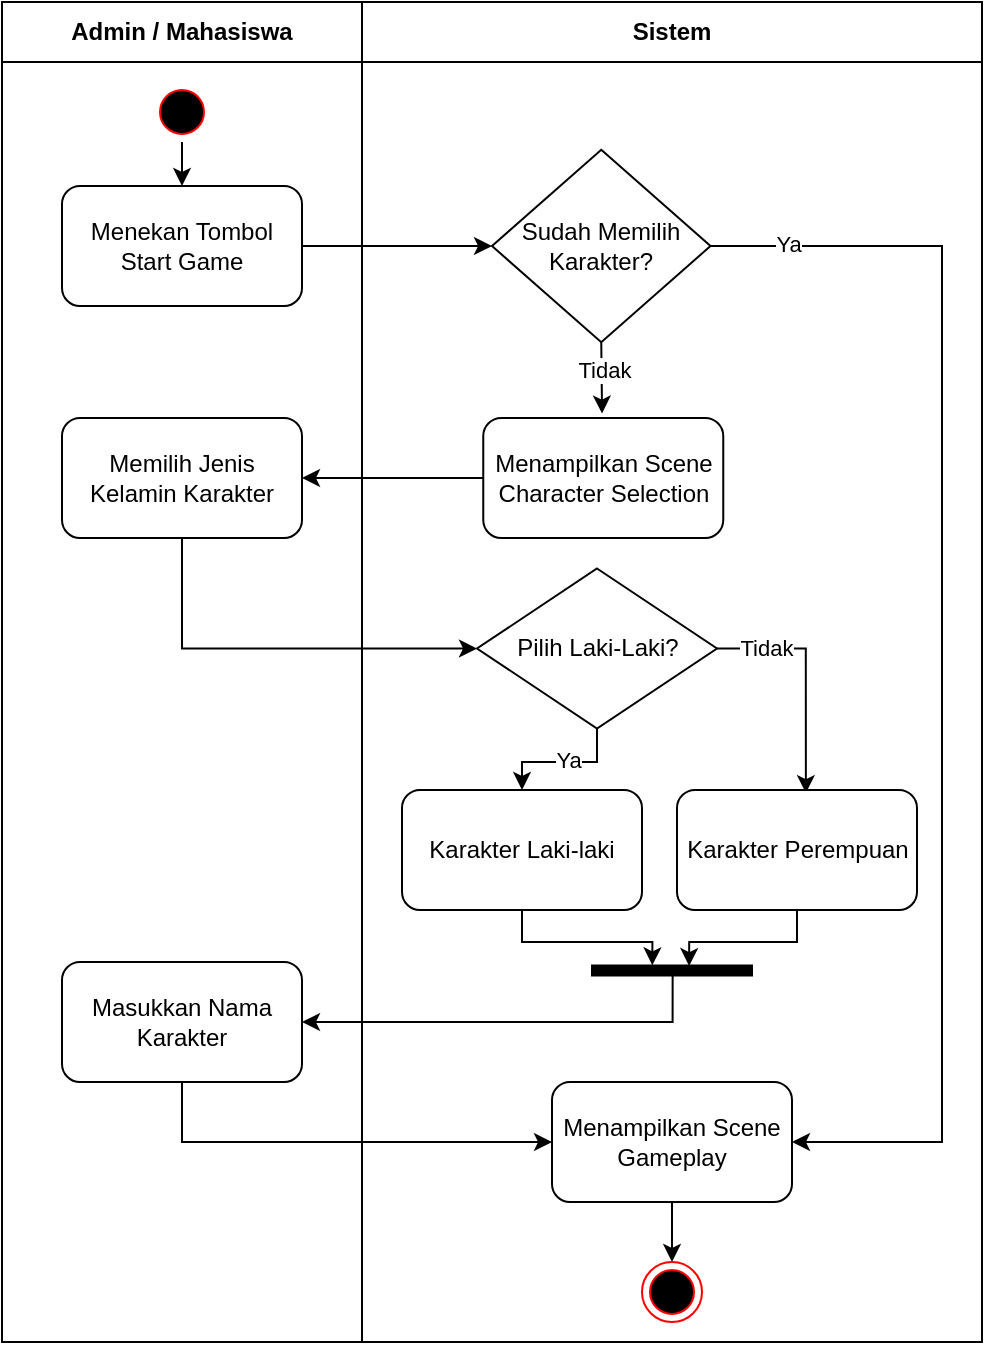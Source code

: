 <mxfile version="24.7.7">
  <diagram name="Halaman-1" id="AOndqH0SW7Roz-42Ylwh">
    <mxGraphModel dx="607" dy="323" grid="1" gridSize="10" guides="1" tooltips="1" connect="1" arrows="1" fold="1" page="1" pageScale="1" pageWidth="827" pageHeight="1169" math="0" shadow="0">
      <root>
        <mxCell id="0" />
        <mxCell id="1" parent="0" />
        <mxCell id="6zPgrm4AGDM5buIm8YUo-1" value="Admin / Mahasiswa" style="swimlane;whiteSpace=wrap;html=1;startSize=30;" parent="1" vertex="1">
          <mxGeometry x="50" y="20" width="180" height="670" as="geometry" />
        </mxCell>
        <mxCell id="6zPgrm4AGDM5buIm8YUo-2" style="edgeStyle=orthogonalEdgeStyle;rounded=0;orthogonalLoop=1;jettySize=auto;html=1;entryX=0.5;entryY=0;entryDx=0;entryDy=0;" parent="6zPgrm4AGDM5buIm8YUo-1" source="6zPgrm4AGDM5buIm8YUo-3" target="015KkxPmyVoNFCjr6EXJ-2" edge="1">
          <mxGeometry relative="1" as="geometry">
            <mxPoint x="95" y="110" as="targetPoint" />
          </mxGeometry>
        </mxCell>
        <mxCell id="6zPgrm4AGDM5buIm8YUo-3" value="" style="ellipse;html=1;shape=startState;fillColor=#000000;strokeColor=#ff0000;" parent="6zPgrm4AGDM5buIm8YUo-1" vertex="1">
          <mxGeometry x="75" y="40" width="30" height="30" as="geometry" />
        </mxCell>
        <mxCell id="015KkxPmyVoNFCjr6EXJ-2" value="Menekan Tombol Start Game" style="whiteSpace=wrap;html=1;rounded=1;" parent="6zPgrm4AGDM5buIm8YUo-1" vertex="1">
          <mxGeometry x="30" y="92" width="120" height="60" as="geometry" />
        </mxCell>
        <mxCell id="015KkxPmyVoNFCjr6EXJ-3" value="Memilih Jenis Kelamin Karakter" style="whiteSpace=wrap;html=1;rounded=1;" parent="6zPgrm4AGDM5buIm8YUo-1" vertex="1">
          <mxGeometry x="30" y="208" width="120" height="60" as="geometry" />
        </mxCell>
        <mxCell id="015KkxPmyVoNFCjr6EXJ-5" value="Masukkan Nama Karakter" style="whiteSpace=wrap;html=1;rounded=1;" parent="6zPgrm4AGDM5buIm8YUo-1" vertex="1">
          <mxGeometry x="30" y="480" width="120" height="60" as="geometry" />
        </mxCell>
        <mxCell id="6zPgrm4AGDM5buIm8YUo-6" value="Sistem" style="swimlane;whiteSpace=wrap;html=1;startSize=30;" parent="1" vertex="1">
          <mxGeometry x="230" y="20" width="310" height="670" as="geometry" />
        </mxCell>
        <mxCell id="015KkxPmyVoNFCjr6EXJ-7" style="edgeStyle=orthogonalEdgeStyle;rounded=0;orthogonalLoop=1;jettySize=auto;html=1;entryX=1;entryY=0.5;entryDx=0;entryDy=0;exitX=1;exitY=0.5;exitDx=0;exitDy=0;" parent="6zPgrm4AGDM5buIm8YUo-6" source="015KkxPmyVoNFCjr6EXJ-9" target="015KkxPmyVoNFCjr6EXJ-11" edge="1">
          <mxGeometry relative="1" as="geometry">
            <Array as="points">
              <mxPoint x="290" y="122" />
              <mxPoint x="290" y="570" />
            </Array>
            <mxPoint x="220" y="160" as="sourcePoint" />
          </mxGeometry>
        </mxCell>
        <mxCell id="015KkxPmyVoNFCjr6EXJ-8" value="Ya" style="edgeLabel;html=1;align=center;verticalAlign=middle;resizable=0;points=[];" parent="015KkxPmyVoNFCjr6EXJ-7" vertex="1" connectable="0">
          <mxGeometry x="-0.88" y="1" relative="1" as="geometry">
            <mxPoint as="offset" />
          </mxGeometry>
        </mxCell>
        <mxCell id="015KkxPmyVoNFCjr6EXJ-9" value="Sudah Memilih Karakter?" style="rhombus;whiteSpace=wrap;html=1;" parent="6zPgrm4AGDM5buIm8YUo-6" vertex="1">
          <mxGeometry x="65" y="73.87" width="109.26" height="96.25" as="geometry" />
        </mxCell>
        <mxCell id="015KkxPmyVoNFCjr6EXJ-10" value="Menampilkan Scene Character Selection" style="whiteSpace=wrap;html=1;rounded=1;" parent="6zPgrm4AGDM5buIm8YUo-6" vertex="1">
          <mxGeometry x="60.63" y="208" width="120" height="60" as="geometry" />
        </mxCell>
        <mxCell id="015KkxPmyVoNFCjr6EXJ-35" style="edgeStyle=orthogonalEdgeStyle;rounded=0;orthogonalLoop=1;jettySize=auto;html=1;entryX=0.5;entryY=0;entryDx=0;entryDy=0;" parent="6zPgrm4AGDM5buIm8YUo-6" source="015KkxPmyVoNFCjr6EXJ-11" target="015KkxPmyVoNFCjr6EXJ-24" edge="1">
          <mxGeometry relative="1" as="geometry" />
        </mxCell>
        <mxCell id="015KkxPmyVoNFCjr6EXJ-11" value="Menampilkan Scene Gameplay" style="whiteSpace=wrap;html=1;rounded=1;" parent="6zPgrm4AGDM5buIm8YUo-6" vertex="1">
          <mxGeometry x="95" y="540" width="120" height="60" as="geometry" />
        </mxCell>
        <mxCell id="015KkxPmyVoNFCjr6EXJ-12" style="rounded=0;orthogonalLoop=1;jettySize=auto;html=1;exitX=0.5;exitY=1;exitDx=0;exitDy=0;entryX=0.495;entryY=-0.037;entryDx=0;entryDy=0;entryPerimeter=0;" parent="6zPgrm4AGDM5buIm8YUo-6" source="015KkxPmyVoNFCjr6EXJ-9" target="015KkxPmyVoNFCjr6EXJ-10" edge="1">
          <mxGeometry relative="1" as="geometry" />
        </mxCell>
        <mxCell id="015KkxPmyVoNFCjr6EXJ-13" value="Tidak" style="edgeLabel;html=1;align=center;verticalAlign=middle;resizable=0;points=[];" parent="015KkxPmyVoNFCjr6EXJ-12" vertex="1" connectable="0">
          <mxGeometry x="-0.14" y="1" relative="1" as="geometry">
            <mxPoint y="-2" as="offset" />
          </mxGeometry>
        </mxCell>
        <mxCell id="015KkxPmyVoNFCjr6EXJ-14" style="edgeStyle=orthogonalEdgeStyle;rounded=0;orthogonalLoop=1;jettySize=auto;html=1;exitX=0.5;exitY=1;exitDx=0;exitDy=0;entryX=0.5;entryY=0;entryDx=0;entryDy=0;" parent="6zPgrm4AGDM5buIm8YUo-6" source="015KkxPmyVoNFCjr6EXJ-18" target="015KkxPmyVoNFCjr6EXJ-19" edge="1">
          <mxGeometry relative="1" as="geometry">
            <Array as="points">
              <mxPoint x="118" y="380" />
              <mxPoint x="80" y="380" />
            </Array>
          </mxGeometry>
        </mxCell>
        <mxCell id="015KkxPmyVoNFCjr6EXJ-15" value="Ya" style="edgeLabel;html=1;align=center;verticalAlign=middle;resizable=0;points=[];" parent="015KkxPmyVoNFCjr6EXJ-14" vertex="1" connectable="0">
          <mxGeometry x="-0.417" y="-1" relative="1" as="geometry">
            <mxPoint x="-12" as="offset" />
          </mxGeometry>
        </mxCell>
        <mxCell id="015KkxPmyVoNFCjr6EXJ-16" style="rounded=0;orthogonalLoop=1;jettySize=auto;html=1;entryX=0.537;entryY=0.026;entryDx=0;entryDy=0;entryPerimeter=0;exitX=1;exitY=0.5;exitDx=0;exitDy=0;edgeStyle=orthogonalEdgeStyle;" parent="6zPgrm4AGDM5buIm8YUo-6" source="015KkxPmyVoNFCjr6EXJ-18" target="015KkxPmyVoNFCjr6EXJ-20" edge="1">
          <mxGeometry relative="1" as="geometry">
            <mxPoint x="200" y="330" as="sourcePoint" />
            <mxPoint x="219" y="457.25" as="targetPoint" />
          </mxGeometry>
        </mxCell>
        <mxCell id="015KkxPmyVoNFCjr6EXJ-17" value="Tidak" style="edgeLabel;html=1;align=center;verticalAlign=middle;resizable=0;points=[];" parent="015KkxPmyVoNFCjr6EXJ-16" vertex="1" connectable="0">
          <mxGeometry x="-0.855" y="3" relative="1" as="geometry">
            <mxPoint x="16" y="2" as="offset" />
          </mxGeometry>
        </mxCell>
        <mxCell id="015KkxPmyVoNFCjr6EXJ-18" value="Pilih Laki-Laki?" style="rhombus;whiteSpace=wrap;html=1;" parent="6zPgrm4AGDM5buIm8YUo-6" vertex="1">
          <mxGeometry x="57.5" y="283.25" width="120" height="80" as="geometry" />
        </mxCell>
        <mxCell id="015KkxPmyVoNFCjr6EXJ-19" value="Karakter Laki-laki" style="whiteSpace=wrap;html=1;rounded=1;" parent="6zPgrm4AGDM5buIm8YUo-6" vertex="1">
          <mxGeometry x="20" y="394" width="120" height="60" as="geometry" />
        </mxCell>
        <mxCell id="015KkxPmyVoNFCjr6EXJ-20" value="Karakter Perempuan" style="whiteSpace=wrap;html=1;rounded=1;" parent="6zPgrm4AGDM5buIm8YUo-6" vertex="1">
          <mxGeometry x="157.5" y="394" width="120" height="60" as="geometry" />
        </mxCell>
        <mxCell id="015KkxPmyVoNFCjr6EXJ-21" value="" style="html=1;points=[];perimeter=orthogonalPerimeter;fillColor=strokeColor;rotation=90;" parent="6zPgrm4AGDM5buIm8YUo-6" vertex="1">
          <mxGeometry x="152.5" y="444.25" width="5" height="80" as="geometry" />
        </mxCell>
        <mxCell id="015KkxPmyVoNFCjr6EXJ-22" style="edgeStyle=orthogonalEdgeStyle;rounded=0;orthogonalLoop=1;jettySize=auto;html=1;entryX=-0.017;entryY=0.623;entryDx=0;entryDy=0;entryPerimeter=0;exitX=0.5;exitY=1;exitDx=0;exitDy=0;" parent="6zPgrm4AGDM5buIm8YUo-6" source="015KkxPmyVoNFCjr6EXJ-19" edge="1" target="015KkxPmyVoNFCjr6EXJ-21">
          <mxGeometry relative="1" as="geometry">
            <mxPoint x="80" y="447" as="sourcePoint" />
            <mxPoint x="143" y="486.585" as="targetPoint" />
            <Array as="points">
              <mxPoint x="80" y="470" />
              <mxPoint x="145" y="470" />
            </Array>
          </mxGeometry>
        </mxCell>
        <mxCell id="015KkxPmyVoNFCjr6EXJ-23" style="edgeStyle=orthogonalEdgeStyle;rounded=0;orthogonalLoop=1;jettySize=auto;html=1;entryX=0.06;entryY=0.393;entryDx=0;entryDy=0;entryPerimeter=0;" parent="6zPgrm4AGDM5buIm8YUo-6" source="015KkxPmyVoNFCjr6EXJ-20" target="015KkxPmyVoNFCjr6EXJ-21" edge="1">
          <mxGeometry relative="1" as="geometry">
            <Array as="points">
              <mxPoint x="218" y="470" />
              <mxPoint x="164" y="470" />
            </Array>
          </mxGeometry>
        </mxCell>
        <mxCell id="015KkxPmyVoNFCjr6EXJ-24" value="" style="ellipse;html=1;shape=endState;fillColor=#000000;strokeColor=#ff0000;" parent="6zPgrm4AGDM5buIm8YUo-6" vertex="1">
          <mxGeometry x="140" y="630" width="30" height="30" as="geometry" />
        </mxCell>
        <mxCell id="015KkxPmyVoNFCjr6EXJ-26" value="" style="edgeStyle=orthogonalEdgeStyle;rounded=0;orthogonalLoop=1;jettySize=auto;html=1;exitX=1;exitY=0.5;exitDx=0;exitDy=0;entryX=0;entryY=0.5;entryDx=0;entryDy=0;" parent="1" source="015KkxPmyVoNFCjr6EXJ-2" target="015KkxPmyVoNFCjr6EXJ-9" edge="1">
          <mxGeometry relative="1" as="geometry">
            <mxPoint x="175" y="182.279" as="sourcePoint" />
            <mxPoint x="260" y="192.25" as="targetPoint" />
          </mxGeometry>
        </mxCell>
        <mxCell id="015KkxPmyVoNFCjr6EXJ-27" style="edgeStyle=orthogonalEdgeStyle;rounded=0;orthogonalLoop=1;jettySize=auto;html=1;" parent="1" source="015KkxPmyVoNFCjr6EXJ-10" target="015KkxPmyVoNFCjr6EXJ-3" edge="1">
          <mxGeometry relative="1" as="geometry" />
        </mxCell>
        <mxCell id="015KkxPmyVoNFCjr6EXJ-28" style="edgeStyle=orthogonalEdgeStyle;rounded=0;orthogonalLoop=1;jettySize=auto;html=1;exitX=0.5;exitY=1;exitDx=0;exitDy=0;entryX=0;entryY=0.5;entryDx=0;entryDy=0;" parent="1" source="015KkxPmyVoNFCjr6EXJ-3" target="015KkxPmyVoNFCjr6EXJ-18" edge="1">
          <mxGeometry relative="1" as="geometry" />
        </mxCell>
        <mxCell id="015KkxPmyVoNFCjr6EXJ-30" value="" style="rounded=0;orthogonalLoop=1;jettySize=auto;html=1;entryX=1;entryY=0.5;entryDx=0;entryDy=0;exitX=0.992;exitY=0.496;exitDx=0;exitDy=0;exitPerimeter=0;edgeStyle=orthogonalEdgeStyle;" parent="1" source="015KkxPmyVoNFCjr6EXJ-21" target="015KkxPmyVoNFCjr6EXJ-5" edge="1">
          <mxGeometry relative="1" as="geometry">
            <mxPoint x="380" y="602.25" as="sourcePoint" />
            <mxPoint x="605" y="737.25" as="targetPoint" />
            <Array as="points">
              <mxPoint x="385" y="530" />
            </Array>
          </mxGeometry>
        </mxCell>
        <mxCell id="015KkxPmyVoNFCjr6EXJ-31" style="edgeStyle=orthogonalEdgeStyle;rounded=0;orthogonalLoop=1;jettySize=auto;html=1;entryX=0;entryY=0.5;entryDx=0;entryDy=0;exitX=0.5;exitY=1;exitDx=0;exitDy=0;" parent="1" source="015KkxPmyVoNFCjr6EXJ-5" target="015KkxPmyVoNFCjr6EXJ-11" edge="1">
          <mxGeometry relative="1" as="geometry" />
        </mxCell>
      </root>
    </mxGraphModel>
  </diagram>
</mxfile>
